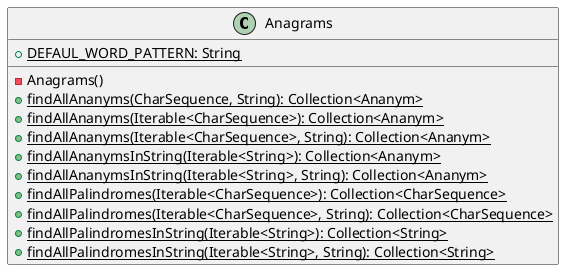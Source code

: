 @startuml

    class Anagrams {
        {static} +DEFAUL_WORD_PATTERN: String
        -Anagrams()
        {static} +findAllAnanyms(CharSequence, String): Collection<Ananym>
        {static} +findAllAnanyms(Iterable<CharSequence>): Collection<Ananym>
        {static} +findAllAnanyms(Iterable<CharSequence>, String): Collection<Ananym>
        {static} +findAllAnanymsInString(Iterable<String>): Collection<Ananym>
        {static} +findAllAnanymsInString(Iterable<String>, String): Collection<Ananym>
        {static} +findAllPalindromes(Iterable<CharSequence>): Collection<CharSequence>
        {static} +findAllPalindromes(Iterable<CharSequence>, String): Collection<CharSequence>
        {static} +findAllPalindromesInString(Iterable<String>): Collection<String>
        {static} +findAllPalindromesInString(Iterable<String>, String): Collection<String>
    }

@enduml

